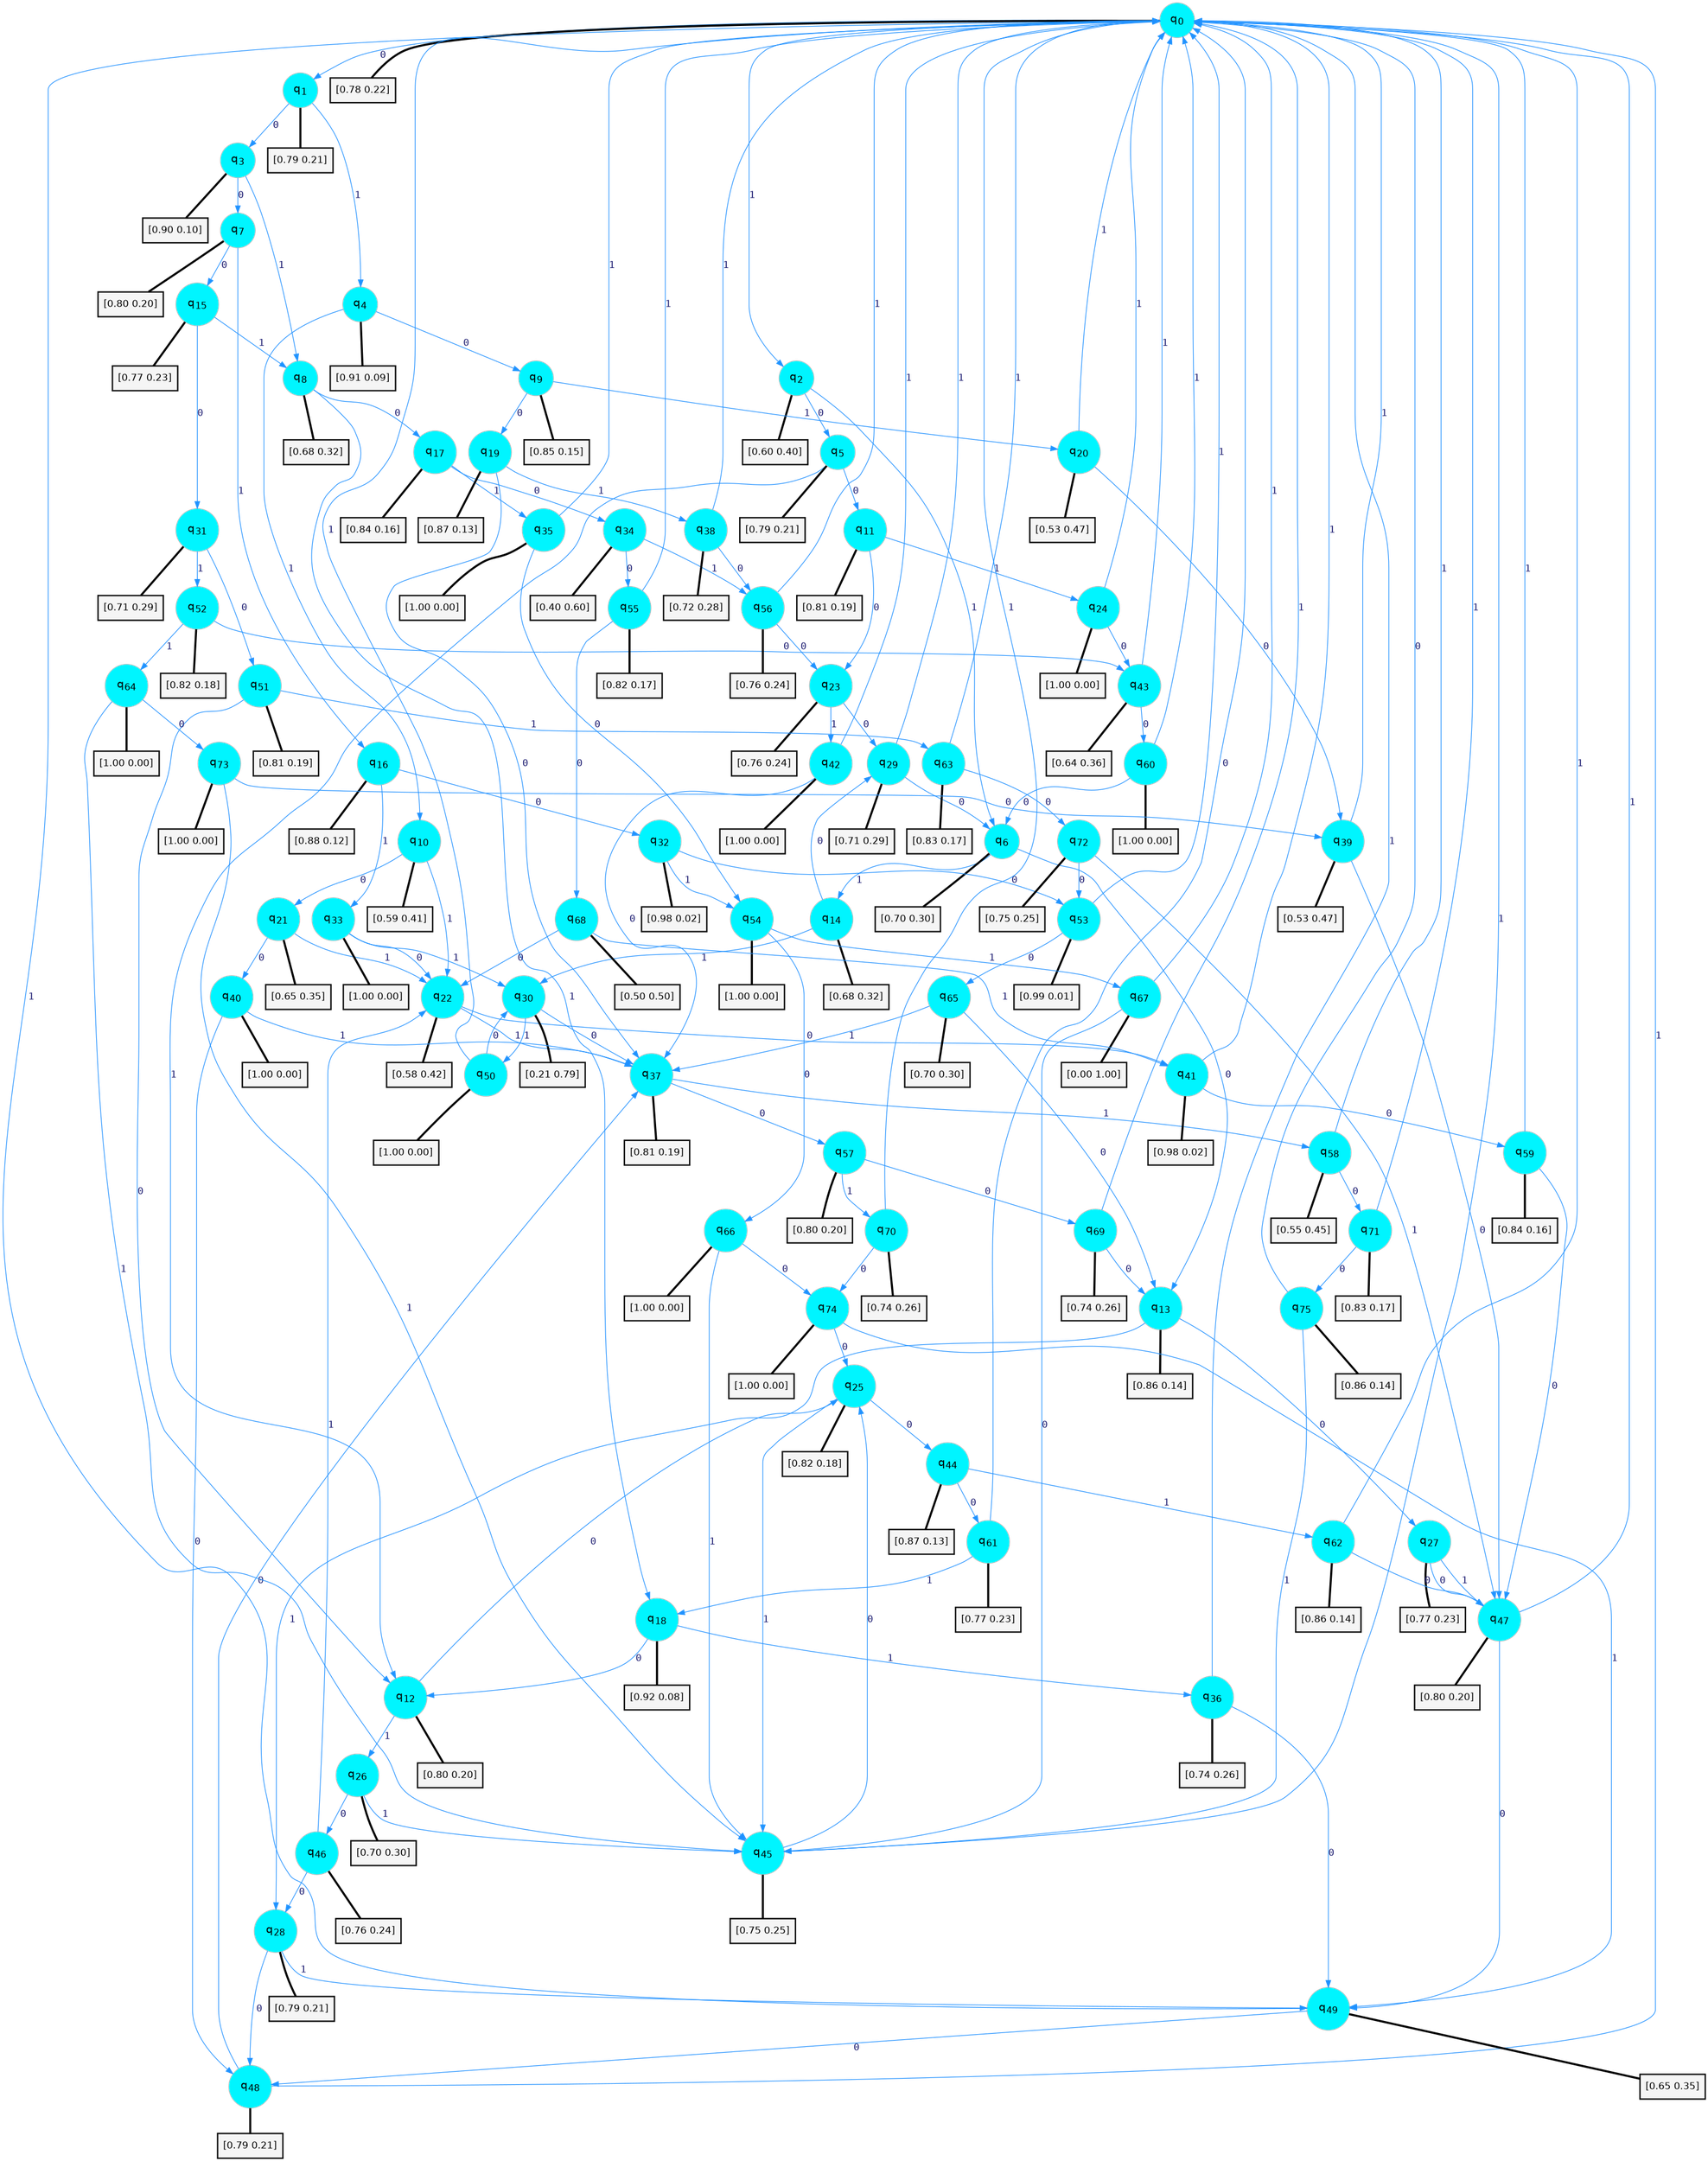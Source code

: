 digraph G {
graph [
bgcolor=transparent, dpi=300, rankdir=TD, size="40,25"];
node [
color=gray, fillcolor=turquoise1, fontcolor=black, fontname=Helvetica, fontsize=16, fontweight=bold, shape=circle, style=filled];
edge [
arrowsize=1, color=dodgerblue1, fontcolor=midnightblue, fontname=courier, fontweight=bold, penwidth=1, style=solid, weight=20];
0[label=<q<SUB>0</SUB>>];
1[label=<q<SUB>1</SUB>>];
2[label=<q<SUB>2</SUB>>];
3[label=<q<SUB>3</SUB>>];
4[label=<q<SUB>4</SUB>>];
5[label=<q<SUB>5</SUB>>];
6[label=<q<SUB>6</SUB>>];
7[label=<q<SUB>7</SUB>>];
8[label=<q<SUB>8</SUB>>];
9[label=<q<SUB>9</SUB>>];
10[label=<q<SUB>10</SUB>>];
11[label=<q<SUB>11</SUB>>];
12[label=<q<SUB>12</SUB>>];
13[label=<q<SUB>13</SUB>>];
14[label=<q<SUB>14</SUB>>];
15[label=<q<SUB>15</SUB>>];
16[label=<q<SUB>16</SUB>>];
17[label=<q<SUB>17</SUB>>];
18[label=<q<SUB>18</SUB>>];
19[label=<q<SUB>19</SUB>>];
20[label=<q<SUB>20</SUB>>];
21[label=<q<SUB>21</SUB>>];
22[label=<q<SUB>22</SUB>>];
23[label=<q<SUB>23</SUB>>];
24[label=<q<SUB>24</SUB>>];
25[label=<q<SUB>25</SUB>>];
26[label=<q<SUB>26</SUB>>];
27[label=<q<SUB>27</SUB>>];
28[label=<q<SUB>28</SUB>>];
29[label=<q<SUB>29</SUB>>];
30[label=<q<SUB>30</SUB>>];
31[label=<q<SUB>31</SUB>>];
32[label=<q<SUB>32</SUB>>];
33[label=<q<SUB>33</SUB>>];
34[label=<q<SUB>34</SUB>>];
35[label=<q<SUB>35</SUB>>];
36[label=<q<SUB>36</SUB>>];
37[label=<q<SUB>37</SUB>>];
38[label=<q<SUB>38</SUB>>];
39[label=<q<SUB>39</SUB>>];
40[label=<q<SUB>40</SUB>>];
41[label=<q<SUB>41</SUB>>];
42[label=<q<SUB>42</SUB>>];
43[label=<q<SUB>43</SUB>>];
44[label=<q<SUB>44</SUB>>];
45[label=<q<SUB>45</SUB>>];
46[label=<q<SUB>46</SUB>>];
47[label=<q<SUB>47</SUB>>];
48[label=<q<SUB>48</SUB>>];
49[label=<q<SUB>49</SUB>>];
50[label=<q<SUB>50</SUB>>];
51[label=<q<SUB>51</SUB>>];
52[label=<q<SUB>52</SUB>>];
53[label=<q<SUB>53</SUB>>];
54[label=<q<SUB>54</SUB>>];
55[label=<q<SUB>55</SUB>>];
56[label=<q<SUB>56</SUB>>];
57[label=<q<SUB>57</SUB>>];
58[label=<q<SUB>58</SUB>>];
59[label=<q<SUB>59</SUB>>];
60[label=<q<SUB>60</SUB>>];
61[label=<q<SUB>61</SUB>>];
62[label=<q<SUB>62</SUB>>];
63[label=<q<SUB>63</SUB>>];
64[label=<q<SUB>64</SUB>>];
65[label=<q<SUB>65</SUB>>];
66[label=<q<SUB>66</SUB>>];
67[label=<q<SUB>67</SUB>>];
68[label=<q<SUB>68</SUB>>];
69[label=<q<SUB>69</SUB>>];
70[label=<q<SUB>70</SUB>>];
71[label=<q<SUB>71</SUB>>];
72[label=<q<SUB>72</SUB>>];
73[label=<q<SUB>73</SUB>>];
74[label=<q<SUB>74</SUB>>];
75[label=<q<SUB>75</SUB>>];
76[label="[0.78 0.22]", shape=box,fontcolor=black, fontname=Helvetica, fontsize=14, penwidth=2, fillcolor=whitesmoke,color=black];
77[label="[0.79 0.21]", shape=box,fontcolor=black, fontname=Helvetica, fontsize=14, penwidth=2, fillcolor=whitesmoke,color=black];
78[label="[0.60 0.40]", shape=box,fontcolor=black, fontname=Helvetica, fontsize=14, penwidth=2, fillcolor=whitesmoke,color=black];
79[label="[0.90 0.10]", shape=box,fontcolor=black, fontname=Helvetica, fontsize=14, penwidth=2, fillcolor=whitesmoke,color=black];
80[label="[0.91 0.09]", shape=box,fontcolor=black, fontname=Helvetica, fontsize=14, penwidth=2, fillcolor=whitesmoke,color=black];
81[label="[0.79 0.21]", shape=box,fontcolor=black, fontname=Helvetica, fontsize=14, penwidth=2, fillcolor=whitesmoke,color=black];
82[label="[0.70 0.30]", shape=box,fontcolor=black, fontname=Helvetica, fontsize=14, penwidth=2, fillcolor=whitesmoke,color=black];
83[label="[0.80 0.20]", shape=box,fontcolor=black, fontname=Helvetica, fontsize=14, penwidth=2, fillcolor=whitesmoke,color=black];
84[label="[0.68 0.32]", shape=box,fontcolor=black, fontname=Helvetica, fontsize=14, penwidth=2, fillcolor=whitesmoke,color=black];
85[label="[0.85 0.15]", shape=box,fontcolor=black, fontname=Helvetica, fontsize=14, penwidth=2, fillcolor=whitesmoke,color=black];
86[label="[0.59 0.41]", shape=box,fontcolor=black, fontname=Helvetica, fontsize=14, penwidth=2, fillcolor=whitesmoke,color=black];
87[label="[0.81 0.19]", shape=box,fontcolor=black, fontname=Helvetica, fontsize=14, penwidth=2, fillcolor=whitesmoke,color=black];
88[label="[0.80 0.20]", shape=box,fontcolor=black, fontname=Helvetica, fontsize=14, penwidth=2, fillcolor=whitesmoke,color=black];
89[label="[0.86 0.14]", shape=box,fontcolor=black, fontname=Helvetica, fontsize=14, penwidth=2, fillcolor=whitesmoke,color=black];
90[label="[0.68 0.32]", shape=box,fontcolor=black, fontname=Helvetica, fontsize=14, penwidth=2, fillcolor=whitesmoke,color=black];
91[label="[0.77 0.23]", shape=box,fontcolor=black, fontname=Helvetica, fontsize=14, penwidth=2, fillcolor=whitesmoke,color=black];
92[label="[0.88 0.12]", shape=box,fontcolor=black, fontname=Helvetica, fontsize=14, penwidth=2, fillcolor=whitesmoke,color=black];
93[label="[0.84 0.16]", shape=box,fontcolor=black, fontname=Helvetica, fontsize=14, penwidth=2, fillcolor=whitesmoke,color=black];
94[label="[0.92 0.08]", shape=box,fontcolor=black, fontname=Helvetica, fontsize=14, penwidth=2, fillcolor=whitesmoke,color=black];
95[label="[0.87 0.13]", shape=box,fontcolor=black, fontname=Helvetica, fontsize=14, penwidth=2, fillcolor=whitesmoke,color=black];
96[label="[0.53 0.47]", shape=box,fontcolor=black, fontname=Helvetica, fontsize=14, penwidth=2, fillcolor=whitesmoke,color=black];
97[label="[0.65 0.35]", shape=box,fontcolor=black, fontname=Helvetica, fontsize=14, penwidth=2, fillcolor=whitesmoke,color=black];
98[label="[0.58 0.42]", shape=box,fontcolor=black, fontname=Helvetica, fontsize=14, penwidth=2, fillcolor=whitesmoke,color=black];
99[label="[0.76 0.24]", shape=box,fontcolor=black, fontname=Helvetica, fontsize=14, penwidth=2, fillcolor=whitesmoke,color=black];
100[label="[1.00 0.00]", shape=box,fontcolor=black, fontname=Helvetica, fontsize=14, penwidth=2, fillcolor=whitesmoke,color=black];
101[label="[0.82 0.18]", shape=box,fontcolor=black, fontname=Helvetica, fontsize=14, penwidth=2, fillcolor=whitesmoke,color=black];
102[label="[0.70 0.30]", shape=box,fontcolor=black, fontname=Helvetica, fontsize=14, penwidth=2, fillcolor=whitesmoke,color=black];
103[label="[0.77 0.23]", shape=box,fontcolor=black, fontname=Helvetica, fontsize=14, penwidth=2, fillcolor=whitesmoke,color=black];
104[label="[0.79 0.21]", shape=box,fontcolor=black, fontname=Helvetica, fontsize=14, penwidth=2, fillcolor=whitesmoke,color=black];
105[label="[0.71 0.29]", shape=box,fontcolor=black, fontname=Helvetica, fontsize=14, penwidth=2, fillcolor=whitesmoke,color=black];
106[label="[0.21 0.79]", shape=box,fontcolor=black, fontname=Helvetica, fontsize=14, penwidth=2, fillcolor=whitesmoke,color=black];
107[label="[0.71 0.29]", shape=box,fontcolor=black, fontname=Helvetica, fontsize=14, penwidth=2, fillcolor=whitesmoke,color=black];
108[label="[0.98 0.02]", shape=box,fontcolor=black, fontname=Helvetica, fontsize=14, penwidth=2, fillcolor=whitesmoke,color=black];
109[label="[1.00 0.00]", shape=box,fontcolor=black, fontname=Helvetica, fontsize=14, penwidth=2, fillcolor=whitesmoke,color=black];
110[label="[0.40 0.60]", shape=box,fontcolor=black, fontname=Helvetica, fontsize=14, penwidth=2, fillcolor=whitesmoke,color=black];
111[label="[1.00 0.00]", shape=box,fontcolor=black, fontname=Helvetica, fontsize=14, penwidth=2, fillcolor=whitesmoke,color=black];
112[label="[0.74 0.26]", shape=box,fontcolor=black, fontname=Helvetica, fontsize=14, penwidth=2, fillcolor=whitesmoke,color=black];
113[label="[0.81 0.19]", shape=box,fontcolor=black, fontname=Helvetica, fontsize=14, penwidth=2, fillcolor=whitesmoke,color=black];
114[label="[0.72 0.28]", shape=box,fontcolor=black, fontname=Helvetica, fontsize=14, penwidth=2, fillcolor=whitesmoke,color=black];
115[label="[0.53 0.47]", shape=box,fontcolor=black, fontname=Helvetica, fontsize=14, penwidth=2, fillcolor=whitesmoke,color=black];
116[label="[1.00 0.00]", shape=box,fontcolor=black, fontname=Helvetica, fontsize=14, penwidth=2, fillcolor=whitesmoke,color=black];
117[label="[0.98 0.02]", shape=box,fontcolor=black, fontname=Helvetica, fontsize=14, penwidth=2, fillcolor=whitesmoke,color=black];
118[label="[1.00 0.00]", shape=box,fontcolor=black, fontname=Helvetica, fontsize=14, penwidth=2, fillcolor=whitesmoke,color=black];
119[label="[0.64 0.36]", shape=box,fontcolor=black, fontname=Helvetica, fontsize=14, penwidth=2, fillcolor=whitesmoke,color=black];
120[label="[0.87 0.13]", shape=box,fontcolor=black, fontname=Helvetica, fontsize=14, penwidth=2, fillcolor=whitesmoke,color=black];
121[label="[0.75 0.25]", shape=box,fontcolor=black, fontname=Helvetica, fontsize=14, penwidth=2, fillcolor=whitesmoke,color=black];
122[label="[0.76 0.24]", shape=box,fontcolor=black, fontname=Helvetica, fontsize=14, penwidth=2, fillcolor=whitesmoke,color=black];
123[label="[0.80 0.20]", shape=box,fontcolor=black, fontname=Helvetica, fontsize=14, penwidth=2, fillcolor=whitesmoke,color=black];
124[label="[0.79 0.21]", shape=box,fontcolor=black, fontname=Helvetica, fontsize=14, penwidth=2, fillcolor=whitesmoke,color=black];
125[label="[0.65 0.35]", shape=box,fontcolor=black, fontname=Helvetica, fontsize=14, penwidth=2, fillcolor=whitesmoke,color=black];
126[label="[1.00 0.00]", shape=box,fontcolor=black, fontname=Helvetica, fontsize=14, penwidth=2, fillcolor=whitesmoke,color=black];
127[label="[0.81 0.19]", shape=box,fontcolor=black, fontname=Helvetica, fontsize=14, penwidth=2, fillcolor=whitesmoke,color=black];
128[label="[0.82 0.18]", shape=box,fontcolor=black, fontname=Helvetica, fontsize=14, penwidth=2, fillcolor=whitesmoke,color=black];
129[label="[0.99 0.01]", shape=box,fontcolor=black, fontname=Helvetica, fontsize=14, penwidth=2, fillcolor=whitesmoke,color=black];
130[label="[1.00 0.00]", shape=box,fontcolor=black, fontname=Helvetica, fontsize=14, penwidth=2, fillcolor=whitesmoke,color=black];
131[label="[0.82 0.17]", shape=box,fontcolor=black, fontname=Helvetica, fontsize=14, penwidth=2, fillcolor=whitesmoke,color=black];
132[label="[0.76 0.24]", shape=box,fontcolor=black, fontname=Helvetica, fontsize=14, penwidth=2, fillcolor=whitesmoke,color=black];
133[label="[0.80 0.20]", shape=box,fontcolor=black, fontname=Helvetica, fontsize=14, penwidth=2, fillcolor=whitesmoke,color=black];
134[label="[0.55 0.45]", shape=box,fontcolor=black, fontname=Helvetica, fontsize=14, penwidth=2, fillcolor=whitesmoke,color=black];
135[label="[0.84 0.16]", shape=box,fontcolor=black, fontname=Helvetica, fontsize=14, penwidth=2, fillcolor=whitesmoke,color=black];
136[label="[1.00 0.00]", shape=box,fontcolor=black, fontname=Helvetica, fontsize=14, penwidth=2, fillcolor=whitesmoke,color=black];
137[label="[0.77 0.23]", shape=box,fontcolor=black, fontname=Helvetica, fontsize=14, penwidth=2, fillcolor=whitesmoke,color=black];
138[label="[0.86 0.14]", shape=box,fontcolor=black, fontname=Helvetica, fontsize=14, penwidth=2, fillcolor=whitesmoke,color=black];
139[label="[0.83 0.17]", shape=box,fontcolor=black, fontname=Helvetica, fontsize=14, penwidth=2, fillcolor=whitesmoke,color=black];
140[label="[1.00 0.00]", shape=box,fontcolor=black, fontname=Helvetica, fontsize=14, penwidth=2, fillcolor=whitesmoke,color=black];
141[label="[0.70 0.30]", shape=box,fontcolor=black, fontname=Helvetica, fontsize=14, penwidth=2, fillcolor=whitesmoke,color=black];
142[label="[1.00 0.00]", shape=box,fontcolor=black, fontname=Helvetica, fontsize=14, penwidth=2, fillcolor=whitesmoke,color=black];
143[label="[0.00 1.00]", shape=box,fontcolor=black, fontname=Helvetica, fontsize=14, penwidth=2, fillcolor=whitesmoke,color=black];
144[label="[0.50 0.50]", shape=box,fontcolor=black, fontname=Helvetica, fontsize=14, penwidth=2, fillcolor=whitesmoke,color=black];
145[label="[0.74 0.26]", shape=box,fontcolor=black, fontname=Helvetica, fontsize=14, penwidth=2, fillcolor=whitesmoke,color=black];
146[label="[0.74 0.26]", shape=box,fontcolor=black, fontname=Helvetica, fontsize=14, penwidth=2, fillcolor=whitesmoke,color=black];
147[label="[0.83 0.17]", shape=box,fontcolor=black, fontname=Helvetica, fontsize=14, penwidth=2, fillcolor=whitesmoke,color=black];
148[label="[0.75 0.25]", shape=box,fontcolor=black, fontname=Helvetica, fontsize=14, penwidth=2, fillcolor=whitesmoke,color=black];
149[label="[1.00 0.00]", shape=box,fontcolor=black, fontname=Helvetica, fontsize=14, penwidth=2, fillcolor=whitesmoke,color=black];
150[label="[1.00 0.00]", shape=box,fontcolor=black, fontname=Helvetica, fontsize=14, penwidth=2, fillcolor=whitesmoke,color=black];
151[label="[0.86 0.14]", shape=box,fontcolor=black, fontname=Helvetica, fontsize=14, penwidth=2, fillcolor=whitesmoke,color=black];
0->1 [label=0];
0->2 [label=1];
0->76 [arrowhead=none, penwidth=3,color=black];
1->3 [label=0];
1->4 [label=1];
1->77 [arrowhead=none, penwidth=3,color=black];
2->5 [label=0];
2->6 [label=1];
2->78 [arrowhead=none, penwidth=3,color=black];
3->7 [label=0];
3->8 [label=1];
3->79 [arrowhead=none, penwidth=3,color=black];
4->9 [label=0];
4->10 [label=1];
4->80 [arrowhead=none, penwidth=3,color=black];
5->11 [label=0];
5->12 [label=1];
5->81 [arrowhead=none, penwidth=3,color=black];
6->13 [label=0];
6->14 [label=1];
6->82 [arrowhead=none, penwidth=3,color=black];
7->15 [label=0];
7->16 [label=1];
7->83 [arrowhead=none, penwidth=3,color=black];
8->17 [label=0];
8->18 [label=1];
8->84 [arrowhead=none, penwidth=3,color=black];
9->19 [label=0];
9->20 [label=1];
9->85 [arrowhead=none, penwidth=3,color=black];
10->21 [label=0];
10->22 [label=1];
10->86 [arrowhead=none, penwidth=3,color=black];
11->23 [label=0];
11->24 [label=1];
11->87 [arrowhead=none, penwidth=3,color=black];
12->25 [label=0];
12->26 [label=1];
12->88 [arrowhead=none, penwidth=3,color=black];
13->27 [label=0];
13->28 [label=1];
13->89 [arrowhead=none, penwidth=3,color=black];
14->29 [label=0];
14->30 [label=1];
14->90 [arrowhead=none, penwidth=3,color=black];
15->31 [label=0];
15->8 [label=1];
15->91 [arrowhead=none, penwidth=3,color=black];
16->32 [label=0];
16->33 [label=1];
16->92 [arrowhead=none, penwidth=3,color=black];
17->34 [label=0];
17->35 [label=1];
17->93 [arrowhead=none, penwidth=3,color=black];
18->12 [label=0];
18->36 [label=1];
18->94 [arrowhead=none, penwidth=3,color=black];
19->37 [label=0];
19->38 [label=1];
19->95 [arrowhead=none, penwidth=3,color=black];
20->39 [label=0];
20->0 [label=1];
20->96 [arrowhead=none, penwidth=3,color=black];
21->40 [label=0];
21->22 [label=1];
21->97 [arrowhead=none, penwidth=3,color=black];
22->41 [label=0];
22->37 [label=1];
22->98 [arrowhead=none, penwidth=3,color=black];
23->29 [label=0];
23->42 [label=1];
23->99 [arrowhead=none, penwidth=3,color=black];
24->43 [label=0];
24->0 [label=1];
24->100 [arrowhead=none, penwidth=3,color=black];
25->44 [label=0];
25->45 [label=1];
25->101 [arrowhead=none, penwidth=3,color=black];
26->46 [label=0];
26->45 [label=1];
26->102 [arrowhead=none, penwidth=3,color=black];
27->47 [label=0];
27->47 [label=1];
27->103 [arrowhead=none, penwidth=3,color=black];
28->48 [label=0];
28->49 [label=1];
28->104 [arrowhead=none, penwidth=3,color=black];
29->6 [label=0];
29->0 [label=1];
29->105 [arrowhead=none, penwidth=3,color=black];
30->37 [label=0];
30->50 [label=1];
30->106 [arrowhead=none, penwidth=3,color=black];
31->51 [label=0];
31->52 [label=1];
31->107 [arrowhead=none, penwidth=3,color=black];
32->53 [label=0];
32->54 [label=1];
32->108 [arrowhead=none, penwidth=3,color=black];
33->22 [label=0];
33->30 [label=1];
33->109 [arrowhead=none, penwidth=3,color=black];
34->55 [label=0];
34->56 [label=1];
34->110 [arrowhead=none, penwidth=3,color=black];
35->54 [label=0];
35->0 [label=1];
35->111 [arrowhead=none, penwidth=3,color=black];
36->49 [label=0];
36->0 [label=1];
36->112 [arrowhead=none, penwidth=3,color=black];
37->57 [label=0];
37->58 [label=1];
37->113 [arrowhead=none, penwidth=3,color=black];
38->56 [label=0];
38->0 [label=1];
38->114 [arrowhead=none, penwidth=3,color=black];
39->47 [label=0];
39->0 [label=1];
39->115 [arrowhead=none, penwidth=3,color=black];
40->48 [label=0];
40->37 [label=1];
40->116 [arrowhead=none, penwidth=3,color=black];
41->59 [label=0];
41->0 [label=1];
41->117 [arrowhead=none, penwidth=3,color=black];
42->37 [label=0];
42->0 [label=1];
42->118 [arrowhead=none, penwidth=3,color=black];
43->60 [label=0];
43->0 [label=1];
43->119 [arrowhead=none, penwidth=3,color=black];
44->61 [label=0];
44->62 [label=1];
44->120 [arrowhead=none, penwidth=3,color=black];
45->25 [label=0];
45->0 [label=1];
45->121 [arrowhead=none, penwidth=3,color=black];
46->28 [label=0];
46->22 [label=1];
46->122 [arrowhead=none, penwidth=3,color=black];
47->49 [label=0];
47->0 [label=1];
47->123 [arrowhead=none, penwidth=3,color=black];
48->37 [label=0];
48->0 [label=1];
48->124 [arrowhead=none, penwidth=3,color=black];
49->48 [label=0];
49->0 [label=1];
49->125 [arrowhead=none, penwidth=3,color=black];
50->30 [label=0];
50->0 [label=1];
50->126 [arrowhead=none, penwidth=3,color=black];
51->12 [label=0];
51->63 [label=1];
51->127 [arrowhead=none, penwidth=3,color=black];
52->43 [label=0];
52->64 [label=1];
52->128 [arrowhead=none, penwidth=3,color=black];
53->65 [label=0];
53->0 [label=1];
53->129 [arrowhead=none, penwidth=3,color=black];
54->66 [label=0];
54->67 [label=1];
54->130 [arrowhead=none, penwidth=3,color=black];
55->68 [label=0];
55->0 [label=1];
55->131 [arrowhead=none, penwidth=3,color=black];
56->23 [label=0];
56->0 [label=1];
56->132 [arrowhead=none, penwidth=3,color=black];
57->69 [label=0];
57->70 [label=1];
57->133 [arrowhead=none, penwidth=3,color=black];
58->71 [label=0];
58->0 [label=1];
58->134 [arrowhead=none, penwidth=3,color=black];
59->47 [label=0];
59->0 [label=1];
59->135 [arrowhead=none, penwidth=3,color=black];
60->6 [label=0];
60->0 [label=1];
60->136 [arrowhead=none, penwidth=3,color=black];
61->0 [label=0];
61->18 [label=1];
61->137 [arrowhead=none, penwidth=3,color=black];
62->47 [label=0];
62->0 [label=1];
62->138 [arrowhead=none, penwidth=3,color=black];
63->72 [label=0];
63->0 [label=1];
63->139 [arrowhead=none, penwidth=3,color=black];
64->73 [label=0];
64->45 [label=1];
64->140 [arrowhead=none, penwidth=3,color=black];
65->13 [label=0];
65->37 [label=1];
65->141 [arrowhead=none, penwidth=3,color=black];
66->74 [label=0];
66->45 [label=1];
66->142 [arrowhead=none, penwidth=3,color=black];
67->45 [label=0];
67->0 [label=1];
67->143 [arrowhead=none, penwidth=3,color=black];
68->22 [label=0];
68->41 [label=1];
68->144 [arrowhead=none, penwidth=3,color=black];
69->13 [label=0];
69->0 [label=1];
69->145 [arrowhead=none, penwidth=3,color=black];
70->74 [label=0];
70->0 [label=1];
70->146 [arrowhead=none, penwidth=3,color=black];
71->75 [label=0];
71->0 [label=1];
71->147 [arrowhead=none, penwidth=3,color=black];
72->53 [label=0];
72->47 [label=1];
72->148 [arrowhead=none, penwidth=3,color=black];
73->39 [label=0];
73->45 [label=1];
73->149 [arrowhead=none, penwidth=3,color=black];
74->25 [label=0];
74->49 [label=1];
74->150 [arrowhead=none, penwidth=3,color=black];
75->0 [label=0];
75->45 [label=1];
75->151 [arrowhead=none, penwidth=3,color=black];
}
